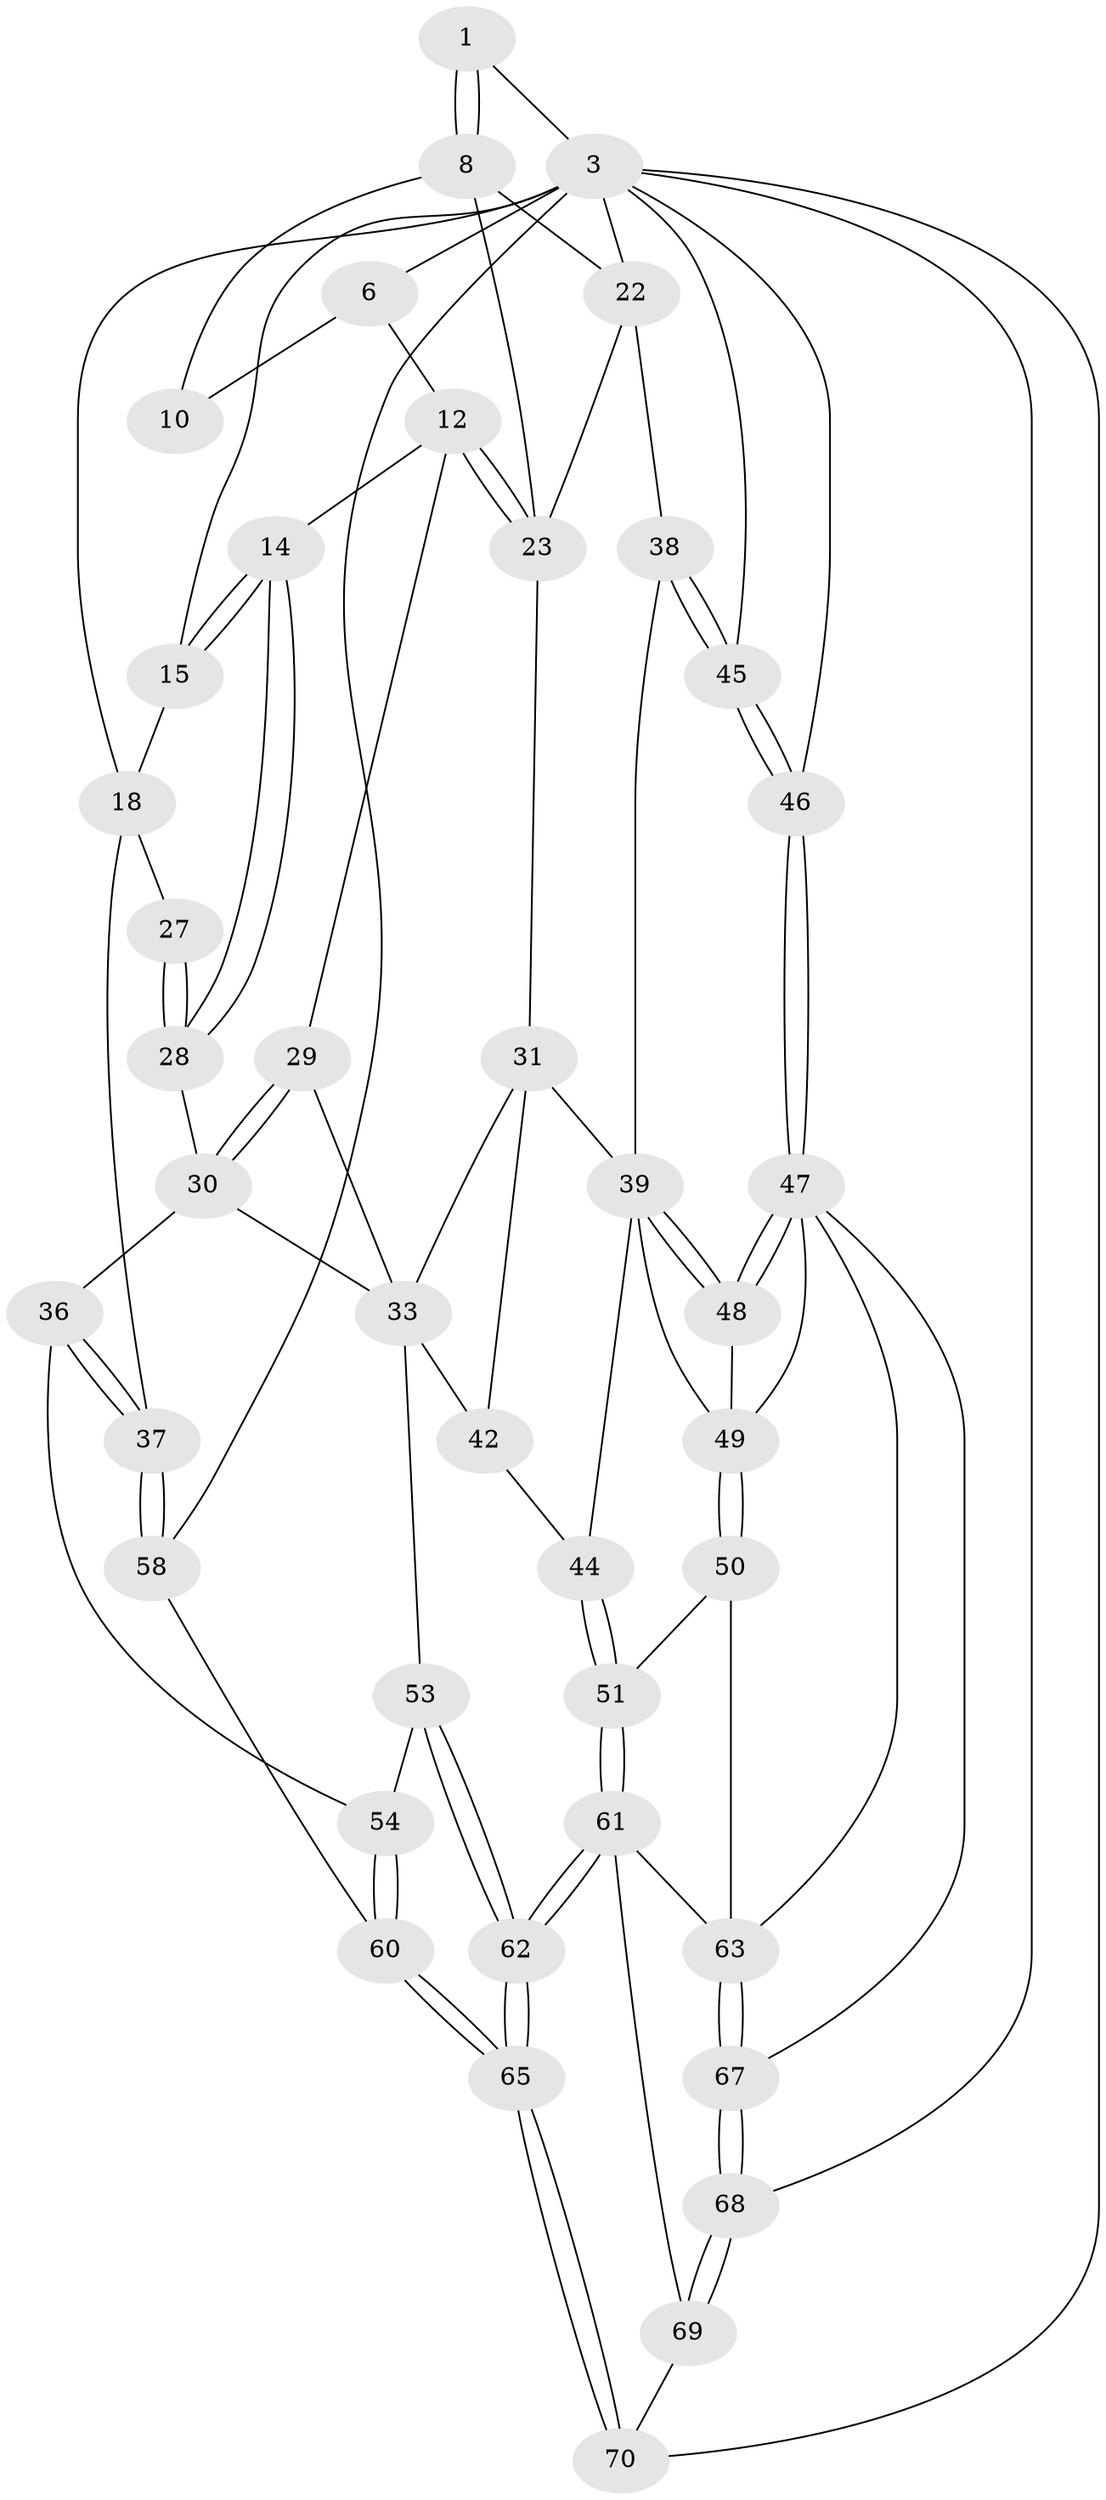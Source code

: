 // original degree distribution, {3: 0.02857142857142857, 4: 0.22857142857142856, 5: 0.5428571428571428, 6: 0.2}
// Generated by graph-tools (version 1.1) at 2025/21/03/04/25 18:21:09]
// undirected, 42 vertices, 98 edges
graph export_dot {
graph [start="1"]
  node [color=gray90,style=filled];
  1 [pos="+0.7091154901663552+0",super="+2"];
  3 [pos="+1+0",super="+57+4+21"];
  6 [pos="+0.2673200168468437+0",super="+7+11"];
  8 [pos="+0.6845433364662589+0.17319810136039301",super="+9+17"];
  10 [pos="+0.5777872878724524+0.14501004696640724"];
  12 [pos="+0.30395251715330807+0.19218389810774492",super="+13"];
  14 [pos="+0.22464772854817855+0.24715880896882086"];
  15 [pos="+0.211799920333379+0.2432337395142345"];
  18 [pos="+0+0.1243215532489042",super="+26+19"];
  22 [pos="+0.9389807509311975+0.3316600290910632",super="+24"];
  23 [pos="+0.6243541472875503+0.22181985075211316",super="+25"];
  27 [pos="+0+0.3671275747276198"];
  28 [pos="+0.15672673575458668+0.38424065263915064"];
  29 [pos="+0.35335375403395825+0.3453064025219185"];
  30 [pos="+0.17898770070223183+0.43459959266481657",super="+35"];
  31 [pos="+0.5810720613528705+0.33222507683770114",super="+32"];
  33 [pos="+0.35358933711745627+0.34552414619481253",super="+34"];
  36 [pos="+0.11076226481612164+0.5633279569334518"];
  37 [pos="+0+0.4932145903595869"];
  38 [pos="+0.8290119713197086+0.49361287250379615"];
  39 [pos="+0.8190539967701307+0.5066984449487801",super="+40"];
  42 [pos="+0.45145868507966147+0.5995986830484245"];
  44 [pos="+0.45776811282097585+0.6022527513743166"];
  45 [pos="+1+0.6671401386488514"];
  46 [pos="+1+0.6760028394293431"];
  47 [pos="+1+0.7022766507559857",super="+55"];
  48 [pos="+0.8209658866199309+0.5246674482870056"];
  49 [pos="+0.6487477414673255+0.6694012216340705",super="+52"];
  50 [pos="+0.6422421078227178+0.7028662252226427"];
  51 [pos="+0.5182150558605739+0.6526478841115807"];
  53 [pos="+0.32271636235712237+0.6985998592817804"];
  54 [pos="+0.1338652070443703+0.610454215985259"];
  58 [pos="+0+0.7737931509067701"];
  60 [pos="+0.11852366727369772+0.744684593516525"];
  61 [pos="+0.43473287637091046+0.831073146805428",super="+66"];
  62 [pos="+0.3050612199800873+0.8960334476295286"];
  63 [pos="+0.6948238882112712+0.7580146837295175",super="+64"];
  65 [pos="+0.277520733226362+0.9477145024117646"];
  67 [pos="+0.8711004466304738+0.950004081230487"];
  68 [pos="+0.9623945393689942+1"];
  69 [pos="+0.6139084750140558+1"];
  70 [pos="+0.2553445193771749+1"];
  1 -- 8 [weight=2];
  1 -- 8;
  1 -- 3;
  3 -- 68;
  3 -- 70;
  3 -- 58;
  3 -- 46;
  3 -- 18 [weight=2];
  3 -- 6;
  3 -- 15;
  3 -- 45;
  3 -- 22;
  6 -- 10 [weight=2];
  6 -- 12;
  8 -- 10;
  8 -- 23;
  8 -- 22;
  12 -- 23;
  12 -- 23;
  12 -- 29;
  12 -- 14;
  14 -- 15;
  14 -- 15;
  14 -- 28;
  14 -- 28;
  15 -- 18;
  18 -- 27 [weight=2];
  18 -- 37;
  22 -- 38;
  22 -- 23;
  23 -- 31;
  27 -- 28;
  27 -- 28;
  28 -- 30;
  29 -- 30;
  29 -- 30;
  29 -- 33;
  30 -- 36;
  30 -- 33;
  31 -- 39;
  31 -- 33;
  31 -- 42;
  33 -- 42;
  33 -- 53;
  36 -- 37;
  36 -- 37;
  36 -- 54;
  37 -- 58;
  37 -- 58;
  38 -- 39;
  38 -- 45;
  38 -- 45;
  39 -- 48;
  39 -- 48;
  39 -- 49;
  39 -- 44;
  42 -- 44;
  44 -- 51;
  44 -- 51;
  45 -- 46;
  45 -- 46;
  46 -- 47;
  46 -- 47;
  47 -- 48;
  47 -- 48;
  47 -- 49;
  47 -- 67;
  47 -- 63;
  48 -- 49;
  49 -- 50;
  49 -- 50;
  50 -- 51;
  50 -- 63;
  51 -- 61;
  51 -- 61;
  53 -- 54;
  53 -- 62;
  53 -- 62;
  54 -- 60;
  54 -- 60;
  58 -- 60;
  60 -- 65;
  60 -- 65;
  61 -- 62;
  61 -- 62;
  61 -- 69;
  61 -- 63;
  62 -- 65;
  62 -- 65;
  63 -- 67;
  63 -- 67;
  65 -- 70;
  65 -- 70;
  67 -- 68;
  67 -- 68;
  68 -- 69;
  68 -- 69;
  69 -- 70;
}
